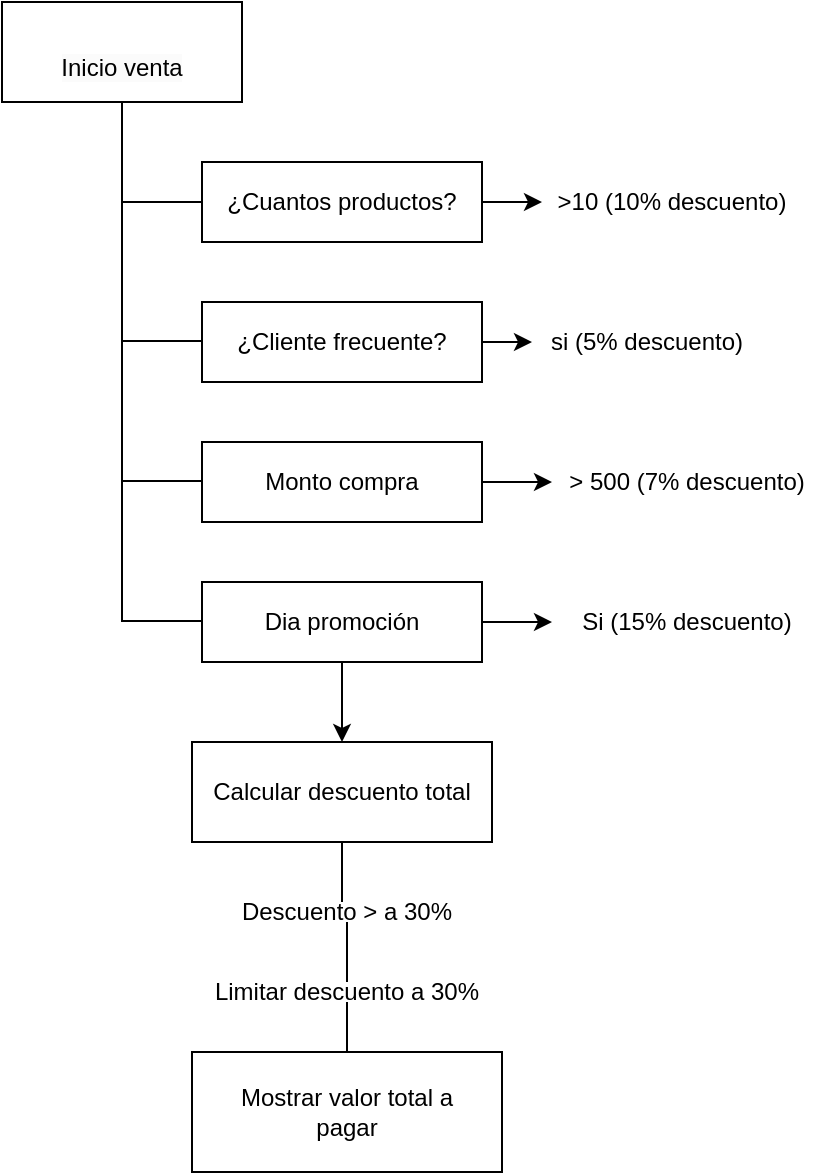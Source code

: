 <mxfile>
    <diagram id="MWqcIIrzRB5w1S456q74" name="Página-1">
        <mxGraphModel dx="607" dy="467" grid="1" gridSize="10" guides="1" tooltips="1" connect="1" arrows="1" fold="1" page="1" pageScale="1" pageWidth="827" pageHeight="1169" math="0" shadow="0">
            <root>
                <mxCell id="0"/>
                <mxCell id="1" parent="0"/>
                <mxCell id="2" value="&lt;br&gt;&lt;span style=&quot;color: rgb(0, 0, 0); font-family: Helvetica; font-size: 12px; font-style: normal; font-variant-ligatures: normal; font-variant-caps: normal; font-weight: 400; letter-spacing: normal; orphans: 2; text-align: left; text-indent: 0px; text-transform: none; widows: 2; word-spacing: 0px; -webkit-text-stroke-width: 0px; white-space: normal; background-color: rgb(251, 251, 251); text-decoration-thickness: initial; text-decoration-style: initial; text-decoration-color: initial; float: none; display: inline !important;&quot;&gt;Inicio venta&lt;/span&gt;" style="rounded=0;whiteSpace=wrap;html=1;" vertex="1" parent="1">
                    <mxGeometry x="40" y="60" width="120" height="50" as="geometry"/>
                </mxCell>
                <mxCell id="6" style="edgeStyle=none;html=1;exitX=1;exitY=0.5;exitDx=0;exitDy=0;" edge="1" parent="1" source="5">
                    <mxGeometry relative="1" as="geometry">
                        <mxPoint x="310" y="160" as="targetPoint"/>
                    </mxGeometry>
                </mxCell>
                <mxCell id="5" value="¿Cuantos productos?" style="rounded=0;whiteSpace=wrap;html=1;" vertex="1" parent="1">
                    <mxGeometry x="140" y="140" width="140" height="40" as="geometry"/>
                </mxCell>
                <mxCell id="7" value="&amp;gt;10 (10% descuento)" style="text;html=1;align=center;verticalAlign=middle;whiteSpace=wrap;rounded=0;" vertex="1" parent="1">
                    <mxGeometry x="300" y="145" width="150" height="30" as="geometry"/>
                </mxCell>
                <mxCell id="12" value="" style="edgeStyle=none;html=1;" edge="1" parent="1" source="8" target="10">
                    <mxGeometry relative="1" as="geometry"/>
                </mxCell>
                <mxCell id="8" value="¿Cliente frecuente?" style="rounded=0;whiteSpace=wrap;html=1;" vertex="1" parent="1">
                    <mxGeometry x="140" y="210" width="140" height="40" as="geometry"/>
                </mxCell>
                <mxCell id="10" value="si (5% descuento)" style="text;html=1;align=center;verticalAlign=middle;whiteSpace=wrap;rounded=0;" vertex="1" parent="1">
                    <mxGeometry x="305" y="215" width="115" height="30" as="geometry"/>
                </mxCell>
                <mxCell id="18" value="" style="edgeStyle=none;html=1;" edge="1" parent="1" source="14" target="16">
                    <mxGeometry relative="1" as="geometry"/>
                </mxCell>
                <mxCell id="14" value="Monto compra" style="rounded=0;whiteSpace=wrap;html=1;" vertex="1" parent="1">
                    <mxGeometry x="140" y="280" width="140" height="40" as="geometry"/>
                </mxCell>
                <mxCell id="16" value="&amp;gt; 500 (7% descuento)" style="text;html=1;align=center;verticalAlign=middle;whiteSpace=wrap;rounded=0;" vertex="1" parent="1">
                    <mxGeometry x="315" y="295" width="135" height="10" as="geometry"/>
                </mxCell>
                <mxCell id="23" value="" style="edgeStyle=none;html=1;" edge="1" parent="1" source="19" target="22">
                    <mxGeometry relative="1" as="geometry"/>
                </mxCell>
                <mxCell id="19" value="Dia promoción" style="rounded=0;whiteSpace=wrap;html=1;" vertex="1" parent="1">
                    <mxGeometry x="140" y="350" width="140" height="40" as="geometry"/>
                </mxCell>
                <mxCell id="22" value="Si (15% descuento)" style="text;html=1;align=center;verticalAlign=middle;whiteSpace=wrap;rounded=0;" vertex="1" parent="1">
                    <mxGeometry x="315" y="365" width="135" height="10" as="geometry"/>
                </mxCell>
                <mxCell id="24" value="" style="endArrow=none;html=1;entryX=0.5;entryY=1;entryDx=0;entryDy=0;" edge="1" parent="1" target="2">
                    <mxGeometry width="50" height="50" relative="1" as="geometry">
                        <mxPoint x="100" y="370" as="sourcePoint"/>
                        <mxPoint x="120" y="215" as="targetPoint"/>
                    </mxGeometry>
                </mxCell>
                <mxCell id="25" value="" style="endArrow=none;html=1;entryX=0;entryY=0.5;entryDx=0;entryDy=0;" edge="1" parent="1" target="5">
                    <mxGeometry width="50" height="50" relative="1" as="geometry">
                        <mxPoint x="100" y="160" as="sourcePoint"/>
                        <mxPoint x="140" y="190" as="targetPoint"/>
                        <Array as="points">
                            <mxPoint x="110" y="160"/>
                        </Array>
                    </mxGeometry>
                </mxCell>
                <mxCell id="27" value="" style="endArrow=none;html=1;entryX=0;entryY=0.5;entryDx=0;entryDy=0;" edge="1" parent="1">
                    <mxGeometry width="50" height="50" relative="1" as="geometry">
                        <mxPoint x="100" y="229.5" as="sourcePoint"/>
                        <mxPoint x="140" y="229.5" as="targetPoint"/>
                        <Array as="points"/>
                    </mxGeometry>
                </mxCell>
                <mxCell id="28" value="" style="endArrow=none;html=1;entryX=0;entryY=0.5;entryDx=0;entryDy=0;" edge="1" parent="1">
                    <mxGeometry width="50" height="50" relative="1" as="geometry">
                        <mxPoint x="100" y="369.5" as="sourcePoint"/>
                        <mxPoint x="140" y="369.5" as="targetPoint"/>
                        <Array as="points">
                            <mxPoint x="110" y="369.5"/>
                        </Array>
                    </mxGeometry>
                </mxCell>
                <mxCell id="29" value="" style="endArrow=none;html=1;entryX=0;entryY=0.5;entryDx=0;entryDy=0;" edge="1" parent="1">
                    <mxGeometry width="50" height="50" relative="1" as="geometry">
                        <mxPoint x="100" y="299.5" as="sourcePoint"/>
                        <mxPoint x="140" y="299.5" as="targetPoint"/>
                        <Array as="points"/>
                    </mxGeometry>
                </mxCell>
                <mxCell id="31" value="" style="endArrow=classic;html=1;exitX=0.5;exitY=1;exitDx=0;exitDy=0;" edge="1" parent="1" source="19">
                    <mxGeometry width="50" height="50" relative="1" as="geometry">
                        <mxPoint x="300" y="440" as="sourcePoint"/>
                        <mxPoint x="210" y="430" as="targetPoint"/>
                    </mxGeometry>
                </mxCell>
                <mxCell id="32" value="Calcular descuento total" style="rounded=0;whiteSpace=wrap;html=1;" vertex="1" parent="1">
                    <mxGeometry x="135" y="430" width="150" height="50" as="geometry"/>
                </mxCell>
                <mxCell id="33" value="" style="endArrow=none;html=1;entryX=0.5;entryY=1;entryDx=0;entryDy=0;" edge="1" parent="1" target="32">
                    <mxGeometry width="50" height="50" relative="1" as="geometry">
                        <mxPoint x="210" y="510" as="sourcePoint"/>
                        <mxPoint x="390" y="320" as="targetPoint"/>
                    </mxGeometry>
                </mxCell>
                <mxCell id="34" value="Descuento &amp;gt; a 30%" style="text;html=1;align=center;verticalAlign=middle;whiteSpace=wrap;rounded=0;" vertex="1" parent="1">
                    <mxGeometry x="145" y="510" width="135" height="10" as="geometry"/>
                </mxCell>
                <mxCell id="47" value="" style="edgeStyle=none;html=1;" edge="1" parent="1" source="36" target="46">
                    <mxGeometry relative="1" as="geometry"/>
                </mxCell>
                <mxCell id="36" value="Limitar descuento a 30%" style="text;html=1;align=center;verticalAlign=middle;whiteSpace=wrap;rounded=0;" vertex="1" parent="1">
                    <mxGeometry x="145" y="550" width="135" height="10" as="geometry"/>
                </mxCell>
                <mxCell id="43" value="" style="endArrow=none;html=1;entryX=0.5;entryY=1;entryDx=0;entryDy=0;exitX=0.5;exitY=0;exitDx=0;exitDy=0;" edge="1" parent="1" source="36" target="34">
                    <mxGeometry width="50" height="50" relative="1" as="geometry">
                        <mxPoint x="230" y="530" as="sourcePoint"/>
                        <mxPoint x="230" y="500" as="targetPoint"/>
                    </mxGeometry>
                </mxCell>
                <mxCell id="45" value="" style="rounded=0;whiteSpace=wrap;html=1;" vertex="1" parent="1">
                    <mxGeometry x="135" y="585" width="155" height="60" as="geometry"/>
                </mxCell>
                <mxCell id="46" value="Mostrar valor total a pagar" style="text;html=1;align=center;verticalAlign=middle;whiteSpace=wrap;rounded=0;" vertex="1" parent="1">
                    <mxGeometry x="145" y="610" width="135" height="10" as="geometry"/>
                </mxCell>
            </root>
        </mxGraphModel>
    </diagram>
</mxfile>